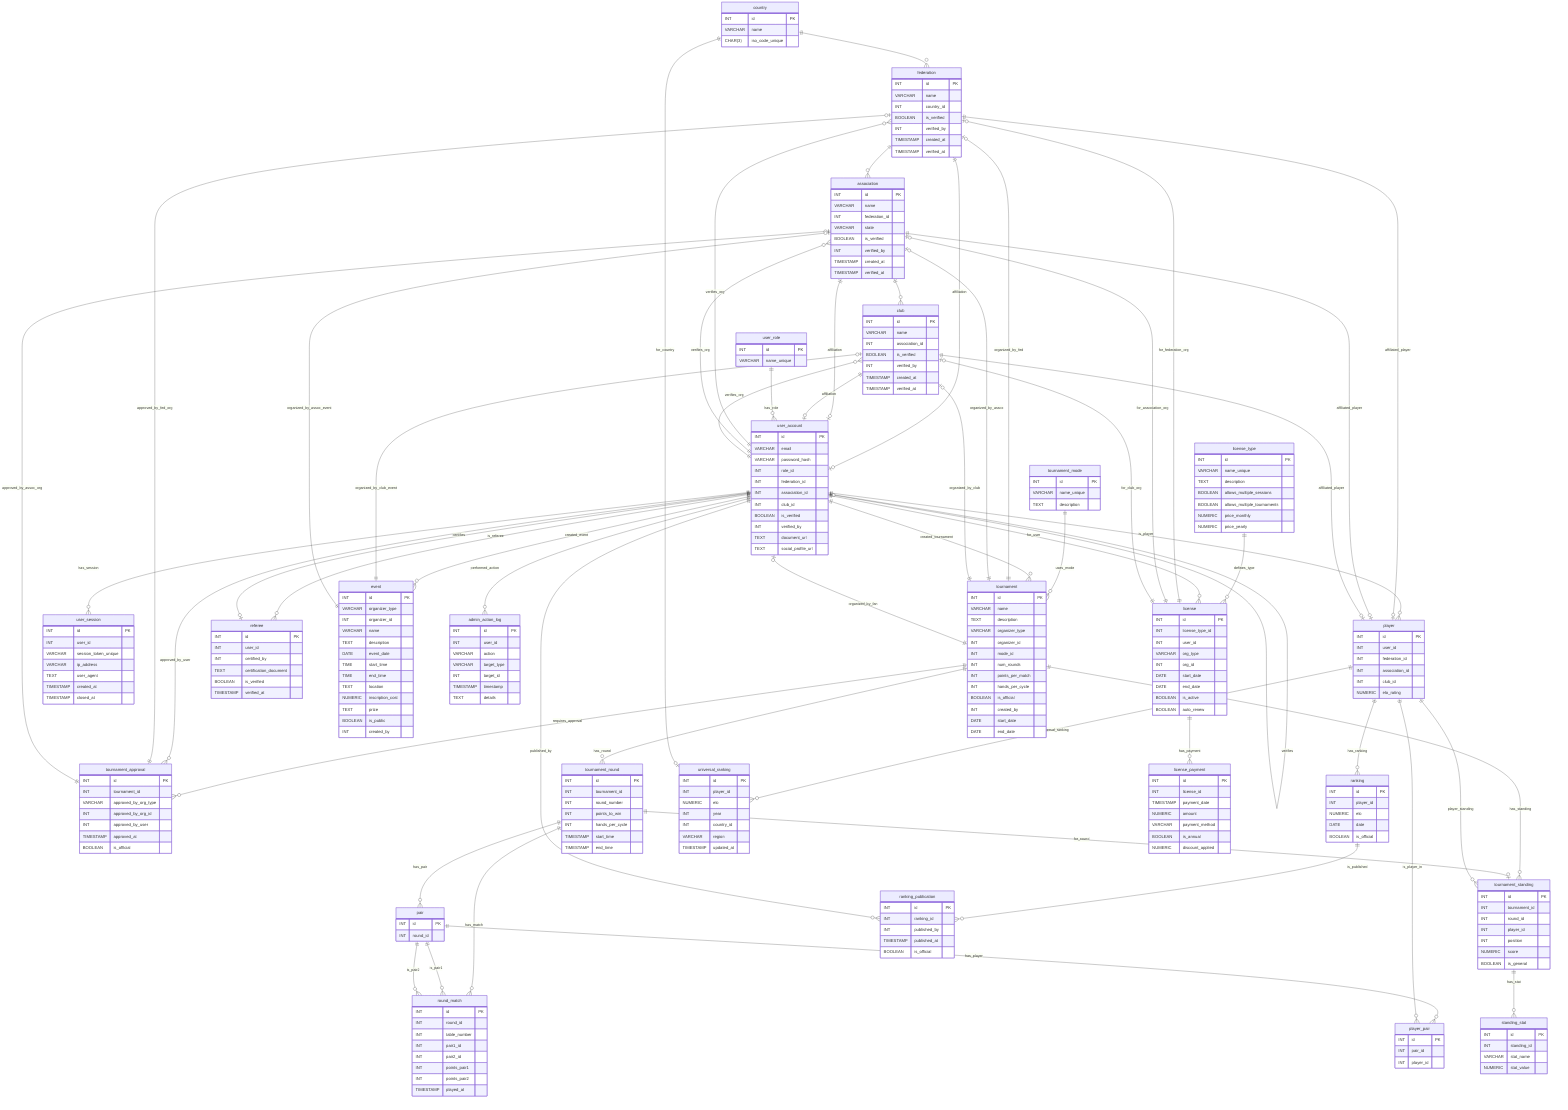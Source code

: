 erDiagram

    country {
        INT id PK
        VARCHAR name
        CHAR(3) iso_code_unique
    }

    federation {
        INT id PK
        VARCHAR name
        INT country_id
        BOOLEAN is_verified
        INT verified_by
        TIMESTAMP created_at
        TIMESTAMP verified_at
    }

    association {
        INT id PK
        VARCHAR name
        INT federation_id
        VARCHAR state
        BOOLEAN is_verified
        INT verified_by
        TIMESTAMP created_at
        TIMESTAMP verified_at
    }

    club {
        INT id PK
        VARCHAR name
        INT association_id
        BOOLEAN is_verified
        INT verified_by
        TIMESTAMP created_at
        TIMESTAMP verified_at
    }

    user_role {
        INT id PK
        VARCHAR name_unique
    }

    user_account {
        INT id PK
        VARCHAR email
        VARCHAR password_hash
        INT role_id
        INT federation_id
        INT association_id
        INT club_id
        BOOLEAN is_verified
        INT verified_by
        TEXT document_url
        TEXT social_profile_url
    }

    license_type {
        INT id PK
        VARCHAR name_unique
        TEXT description
        BOOLEAN allows_multiple_sessions
        BOOLEAN allows_multiple_tournaments
        NUMERIC price_monthly
        NUMERIC price_yearly
    }

    license {
        INT id PK
        INT license_type_id
        INT user_id
        VARCHAR org_type
        INT org_id
        DATE start_date
        DATE end_date
        BOOLEAN is_active
        BOOLEAN auto_renew
    }

    user_session {
        INT id PK
        INT user_id
        VARCHAR session_token_unique
        VARCHAR ip_address
        TEXT user_agent
        TIMESTAMP created_at
        TIMESTAMP closed_at
    }

    tournament_mode {
        INT id PK
        VARCHAR name_unique
        TEXT description
    }

    tournament {
        INT id PK
        VARCHAR name
        TEXT description
        VARCHAR organizer_type
        INT organizer_id
        INT mode_id
        INT num_rounds
        INT points_per_match
        INT hands_per_cycle
        BOOLEAN is_official
        INT created_by
        DATE start_date
        DATE end_date
    }

    tournament_approval {
        INT id PK
        INT tournament_id
        VARCHAR approved_by_org_type
        INT approved_by_org_id
        INT approved_by_user
        TIMESTAMP approved_at
        BOOLEAN is_official
    }

    tournament_round {
        INT id PK
        INT tournament_id
        INT round_number
        INT points_to_win
        INT hands_per_cycle
        TIMESTAMP start_time
        TIMESTAMP end_time
    }

    pair {
        INT id PK
        INT round_id
    }

    player_pair {
        INT id PK
        INT pair_id
        INT player_id
    }

    round_match {
        INT id PK
        INT round_id
        INT table_number
        INT pair1_id
        INT pair2_id
        INT points_pair1
        INT points_pair2
        TIMESTAMP played_at
    }

    player {
        INT id PK
        INT user_id
        INT federation_id
        INT association_id
        INT club_id
        NUMERIC elo_rating
    }

    referee {
        INT id PK
        INT user_id
        INT certified_by
        TEXT certification_document
        BOOLEAN is_verified
        TIMESTAMP verified_at
    }

    tournament_standing {
        INT id PK
        INT tournament_id
        INT round_id
        INT player_id
        INT position
        NUMERIC score
        BOOLEAN is_general
    }

    standing_stat {
        INT id PK
        INT standing_id
        VARCHAR stat_name
        NUMERIC stat_value
    }

    ranking {
        INT id PK
        INT player_id
        NUMERIC elo
        DATE date
        BOOLEAN is_official
    }

    universal_ranking {
        INT id PK
        INT player_id
        NUMERIC elo
        INT year
        INT country_id
        VARCHAR region
        TIMESTAMP updated_at
    }

    ranking_publication {
        INT id PK
        INT ranking_id
        INT published_by
        TIMESTAMP published_at
        BOOLEAN is_official
    }

    license_payment {
        INT id PK
        INT license_id
        TIMESTAMP payment_date
        NUMERIC amount
        VARCHAR payment_method
        BOOLEAN is_annual
        NUMERIC discount_applied
    }

    event {
        INT id PK
        VARCHAR organizer_type
        INT organizer_id
        VARCHAR name
        TEXT description
        DATE event_date
        TIME start_time
        TIME end_time
        TEXT location
        NUMERIC inscription_cost
        TEXT prize
        BOOLEAN is_public
        INT created_by
    }

    admin_action_log {
        INT id PK
        INT user_id
        VARCHAR action
        VARCHAR target_type
        INT target_id
        TIMESTAMP timestamp
        TEXT details
    }

    country ||--o{ federation : ""
    federation ||--o{ association : ""
    association ||--o{ club : ""
    federation ||--o| user_account : "affiliation"
    association ||--o| user_account : "affiliation"
    club ||--o| user_account : "affiliation"
    user_role ||--o{ user_account : "has_role"
    user_account ||--o| user_account : "verifies"
    user_account ||--o{ federation : "verifies_org"
    user_account ||--o{ association : "verifies_org"
    user_account ||--o{ club : "verifies_org"
    license_type ||--o{ license : "defines_type"
    user_account ||--o{ license : "for_user"
    license ||--o| federation : "for_federation_org"
    license ||--o| association : "for_association_org"
    license ||--o| club : "for_club_org"
    user_account ||--o{ user_session : "has_session"
    tournament_mode ||--o{ tournament : "uses_mode"
    user_account ||--o{ tournament : "created_tournament"
    tournament ||--o| federation : "organized_by_fed"
    tournament ||--o| association : "organized_by_assoc"
    tournament ||--o| club : "organized_by_club"
    tournament ||--o| user_account : "organized_by_fan"
    tournament ||--o{ tournament_approval : "requires_approval"
    user_account ||--o{ tournament_approval : "approved_by_user"
    tournament_approval ||--o| federation : "approved_by_fed_org"
    tournament_approval ||--o| association : "approved_by_assoc_org"
    tournament ||--o{ tournament_round : "has_round"
    tournament_round ||--o{ pair : "has_pair"
    pair ||--o{ player_pair : "has_player"
    player ||--o{ player_pair : "is_player_in"
    tournament_round ||--o{ round_match : "has_match"
    pair ||--o{ round_match : "is_pair1"
    pair ||--o{ round_match : "is_pair2"
    user_account ||--o{ player : "is_player"
    federation ||--o| player : "affiliated_player"
    association ||--o| player : "affiliated_player"
    club ||--o| player : "affiliated_player"
    user_account ||--o{ referee : "is_referee"
    user_account ||--o| referee : "certifies"
    tournament ||--o{ tournament_standing : "has_standing"
    tournament_round ||--o| tournament_standing : "for_round"
    player ||--o{ tournament_standing : "player_standing"
    tournament_standing ||--o{ standing_stat : "has_stat"
    player ||--o{ ranking : "has_ranking"
    player ||--o{ universal_ranking : "has_universal_ranking"
    country ||--o| universal_ranking : "for_country"
    ranking ||--o{ ranking_publication : "is_published"
    user_account ||--o{ ranking_publication : "published_by"
    license ||--o{ license_payment : "has_payment"
    user_account ||--o{ event : "created_event"
    event ||--o| club : "organized_by_club_event"
    event ||--o| association : "organized_by_assoc_event"
    user_account ||--o{ admin_action_log : "performed_action"